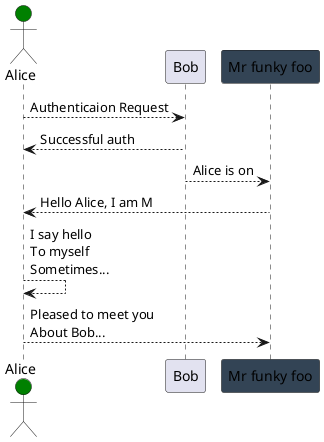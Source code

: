@startuml

actor Alice #green

' comment this is

participant Bob
participant "Mr funky foo" as M #334455

Alice --> Bob: Authenticaion Request
Bob   --> Alice: Successful auth
Bob   --> M: Alice is on
M     --> Alice: Hello Alice, I am M
Alice --> Alice: I say hello\nTo myself\nSometimes...
Alice --> M: Pleased to meet you\nAbout Bob...

@enduml
